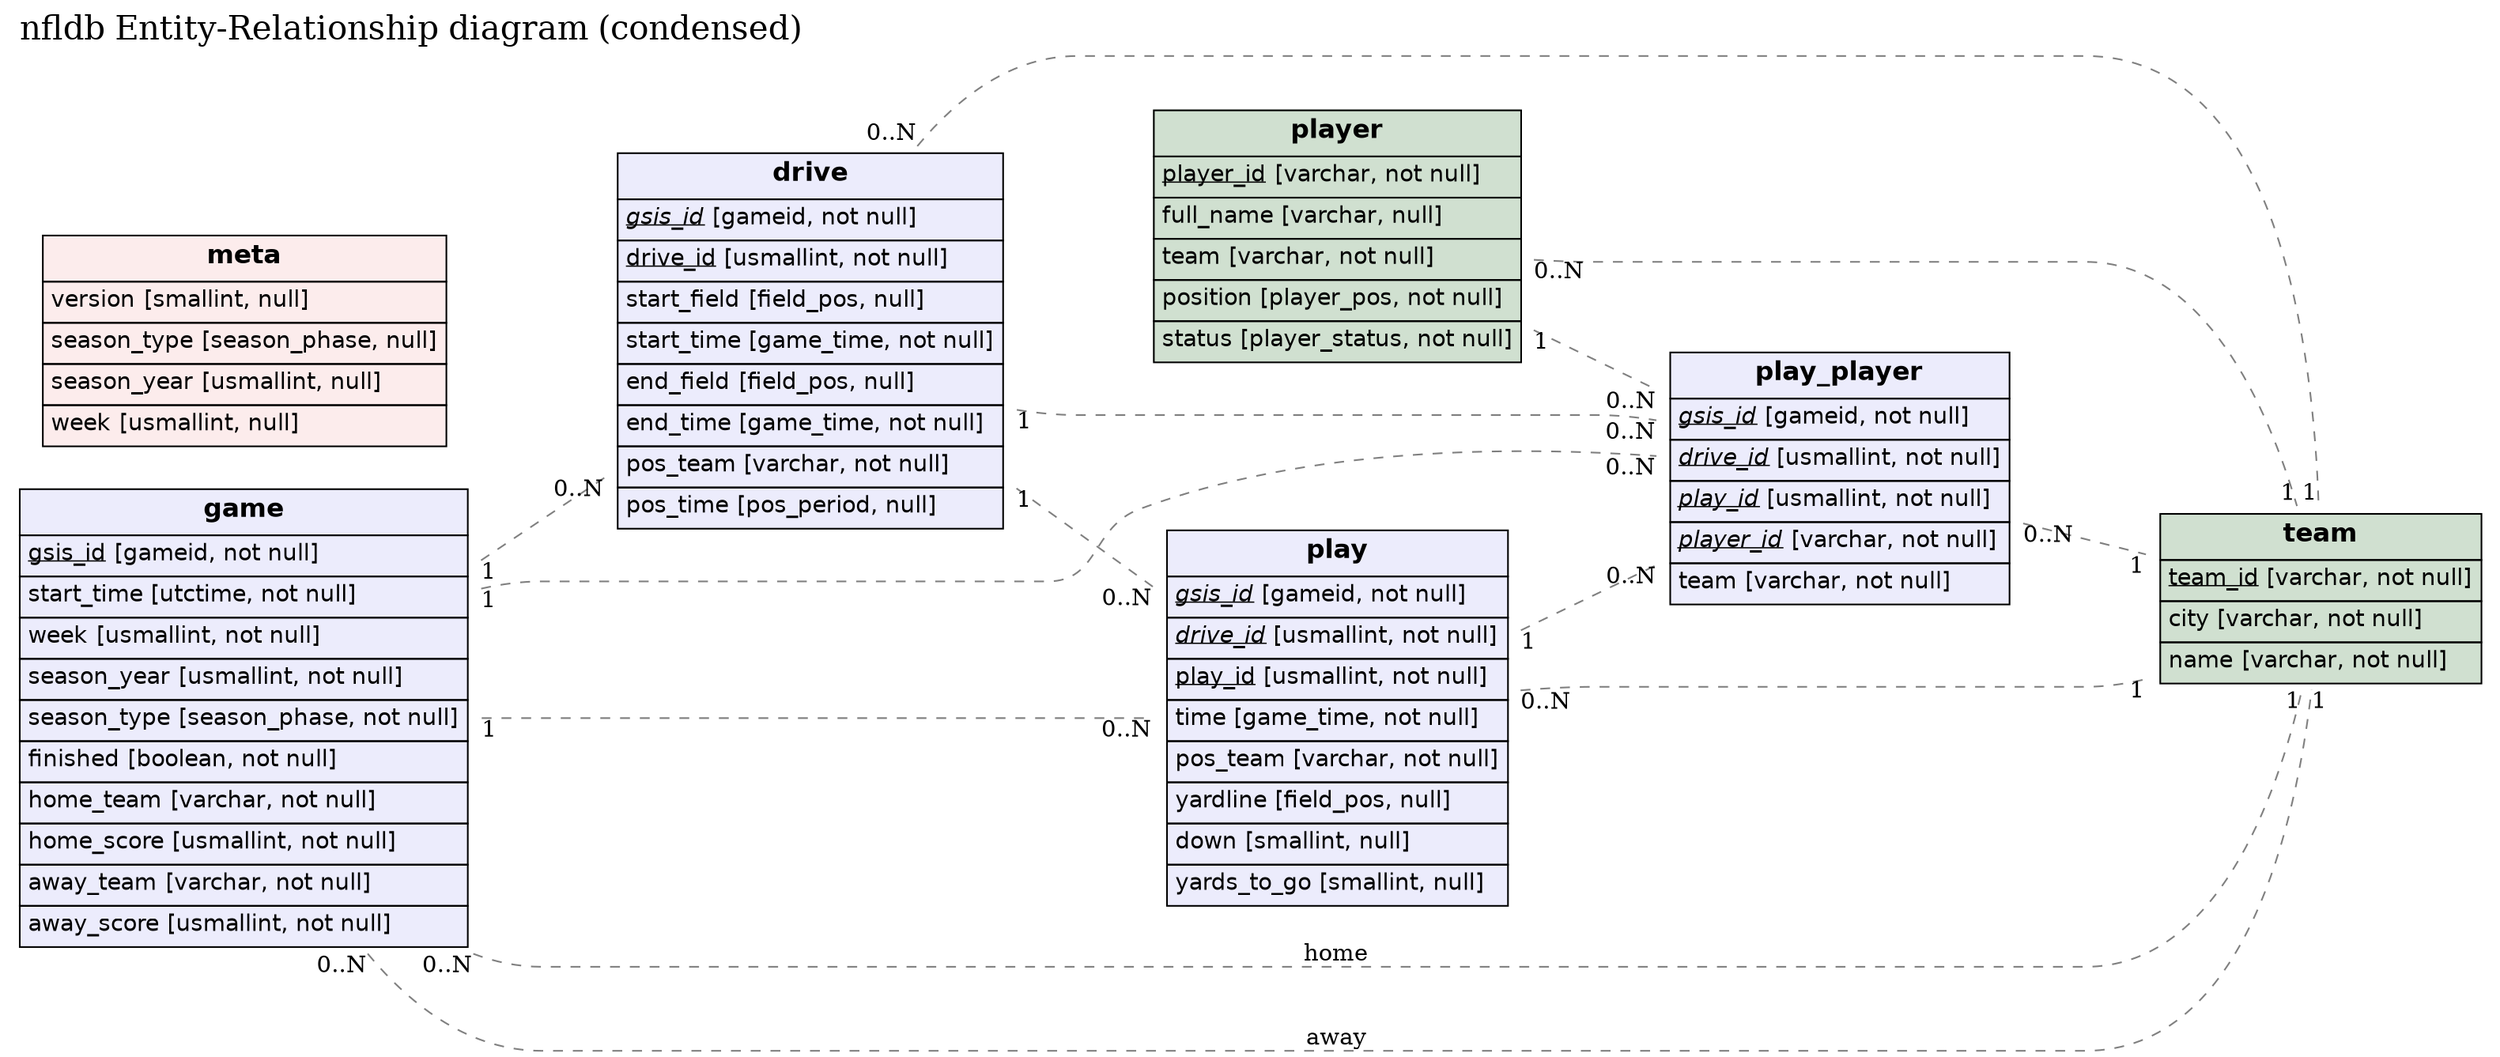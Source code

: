 graph {
	graph [label=<<FONT POINT-SIZE="20">nfldb Entity&#45;Relationship diagram (condensed)</FONT>>,
		labeljust=l,
		labelloc=t,
		rankdir=LR
	];
	node [label="\N",
		shape=plaintext
	];
	edge [color=gray50,
		minlen=2,
		style=dashed
	];
	player	 [label=<<FONT FACE="Helvetica"><TABLE BGCOLOR="#d0e0d0" BORDER="0" CELLBORDER="1" CELLPADDING="4" CELLSPACING="0"><TR><TD><B><FONT POINT-SIZE="16">player</FONT></B></TD></TR><TR><TD ALIGN="LEFT"><U><FONT>player_id</FONT></U><FONT> [varchar, not null]</FONT></TD></TR><TR><TD ALIGN="LEFT"><FONT>full_name</FONT><FONT> [varchar, null]</FONT></TD></TR><TR><TD ALIGN="LEFT"><FONT>team</FONT><FONT> [varchar, not null]</FONT></TD></TR><TR><TD ALIGN="LEFT"><FONT>position</FONT><FONT> [player_pos, not null]</FONT></TD></TR><TR><TD ALIGN="LEFT"><FONT>status</FONT><FONT> [player_status, not null]</FONT></TD></TR></TABLE></FONT>>];
	team	 [label=<<FONT FACE="Helvetica"><TABLE BGCOLOR="#d0e0d0" BORDER="0" CELLBORDER="1" CELLPADDING="4" CELLSPACING="0"><TR><TD><B><FONT POINT-SIZE="16">team</FONT></B></TD></TR><TR><TD ALIGN="LEFT"><U><FONT>team_id</FONT></U><FONT> [varchar, not null]</FONT></TD></TR><TR><TD ALIGN="LEFT"><FONT>city</FONT><FONT> [varchar, not null]</FONT></TD></TR><TR><TD ALIGN="LEFT"><FONT>name</FONT><FONT> [varchar, not null]</FONT></TD></TR></TABLE></FONT>>];
	player -- team	 [headlabel=<<FONT>1</FONT>>,
		taillabel=<<FONT>0..N</FONT>>];
	play_player	 [label=<<FONT FACE="Helvetica"><TABLE BGCOLOR="#ececfc" BORDER="0" CELLBORDER="1" CELLPADDING="4" CELLSPACING="0"><TR><TD><B><FONT POINT-SIZE="16">play_player</FONT></B></TD></TR><TR><TD ALIGN="LEFT"><I><U><FONT>gsis_id</FONT></U></I><FONT> [gameid, not null]</FONT></TD></TR><TR><TD ALIGN="LEFT"><I><U><FONT>drive_id</FONT></U></I><FONT> [usmallint, not null]</FONT></TD></TR><TR><TD ALIGN="LEFT"><I><U><FONT>play_id</FONT></U></I><FONT> [usmallint, not null]</FONT></TD></TR><TR><TD ALIGN="LEFT"><I><U><FONT>player_id</FONT></U></I><FONT> [varchar, not null]</FONT></TD></TR><TR><TD ALIGN="LEFT"><FONT>team</FONT><FONT> [varchar, not null]</FONT></TD></TR></TABLE></FONT>>];
	player -- play_player	 [headlabel=<<FONT>0..N</FONT>>,
		taillabel=<<FONT>1</FONT>>];
	game	 [label=<<FONT FACE="Helvetica"><TABLE BGCOLOR="#ececfc" BORDER="0" CELLBORDER="1" CELLPADDING="4" CELLSPACING="0"><TR><TD><B><FONT POINT-SIZE="16">game</FONT></B></TD></TR><TR><TD ALIGN="LEFT"><U><FONT>gsis_id</FONT></U><FONT> [gameid, not null]</FONT></TD></TR><TR><TD ALIGN="LEFT"><FONT>start_time</FONT><FONT> [utctime, not null]</FONT></TD></TR><TR><TD ALIGN="LEFT"><FONT>week</FONT><FONT> [usmallint, not null]</FONT></TD></TR><TR><TD ALIGN="LEFT"><FONT>season_year</FONT><FONT> [usmallint, not null]</FONT></TD></TR><TR><TD ALIGN="LEFT"><FONT>season_type</FONT><FONT> [season_phase, not null]</FONT></TD></TR><TR><TD ALIGN="LEFT"><FONT>finished</FONT><FONT> [boolean, not null]</FONT></TD></TR><TR><TD ALIGN="LEFT"><FONT>home_team</FONT><FONT> [varchar, not null]</FONT></TD></TR><TR><TD ALIGN="LEFT"><FONT>home_score</FONT><FONT> [usmallint, not null]</FONT></TD></TR><TR><TD ALIGN="LEFT"><FONT>away_team</FONT><FONT> [varchar, not null]</FONT></TD></TR><TR><TD ALIGN="LEFT"><FONT>away_score</FONT><FONT> [usmallint, not null]</FONT></TD></TR></TABLE></FONT>>];
	game -- team	 [headlabel=<<FONT>1</FONT>>,
		label=<<FONT> home </FONT>>,
		taillabel=<<FONT>0..N</FONT>>];
	game -- team	 [headlabel=<<FONT>1</FONT>>,
		label=<<FONT> away </FONT>>,
		taillabel=<<FONT>0..N</FONT>>];
	drive	 [label=<<FONT FACE="Helvetica"><TABLE BGCOLOR="#ececfc" BORDER="0" CELLBORDER="1" CELLPADDING="4" CELLSPACING="0"><TR><TD><B><FONT POINT-SIZE="16">drive</FONT></B></TD></TR><TR><TD ALIGN="LEFT"><I><U><FONT>gsis_id</FONT></U></I><FONT> [gameid, not null]</FONT></TD></TR><TR><TD ALIGN="LEFT"><U><FONT>drive_id</FONT></U><FONT> [usmallint, not null]</FONT></TD></TR><TR><TD ALIGN="LEFT"><FONT>start_field</FONT><FONT> [field_pos, null]</FONT></TD></TR><TR><TD ALIGN="LEFT"><FONT>start_time</FONT><FONT> [game_time, not null]</FONT></TD></TR><TR><TD ALIGN="LEFT"><FONT>end_field</FONT><FONT> [field_pos, null]</FONT></TD></TR><TR><TD ALIGN="LEFT"><FONT>end_time</FONT><FONT> [game_time, not null]</FONT></TD></TR><TR><TD ALIGN="LEFT"><FONT>pos_team</FONT><FONT> [varchar, not null]</FONT></TD></TR><TR><TD ALIGN="LEFT"><FONT>pos_time</FONT><FONT> [pos_period, null]</FONT></TD></TR></TABLE></FONT>>];
	game -- drive	 [headlabel=<<FONT>0..N</FONT>>,
		taillabel=<<FONT>1</FONT>>];
	play	 [label=<<FONT FACE="Helvetica"><TABLE BGCOLOR="#ececfc" BORDER="0" CELLBORDER="1" CELLPADDING="4" CELLSPACING="0"><TR><TD><B><FONT POINT-SIZE="16">play</FONT></B></TD></TR><TR><TD ALIGN="LEFT"><I><U><FONT>gsis_id</FONT></U></I><FONT> [gameid, not null]</FONT></TD></TR><TR><TD ALIGN="LEFT"><I><U><FONT>drive_id</FONT></U></I><FONT> [usmallint, not null]</FONT></TD></TR><TR><TD ALIGN="LEFT"><U><FONT>play_id</FONT></U><FONT> [usmallint, not null]</FONT></TD></TR><TR><TD ALIGN="LEFT"><FONT>time</FONT><FONT> [game_time, not null]</FONT></TD></TR><TR><TD ALIGN="LEFT"><FONT>pos_team</FONT><FONT> [varchar, not null]</FONT></TD></TR><TR><TD ALIGN="LEFT"><FONT>yardline</FONT><FONT> [field_pos, null]</FONT></TD></TR><TR><TD ALIGN="LEFT"><FONT>down</FONT><FONT> [smallint, null]</FONT></TD></TR><TR><TD ALIGN="LEFT"><FONT>yards_to_go</FONT><FONT> [smallint, null]</FONT></TD></TR></TABLE></FONT>>];
	game -- play	 [headlabel=<<FONT>0..N</FONT>>,
		taillabel=<<FONT>1</FONT>>];
	game -- play_player	 [headlabel=<<FONT>0..N</FONT>>,
		taillabel=<<FONT>1</FONT>>];
	drive -- team	 [headlabel=<<FONT>1</FONT>>,
		taillabel=<<FONT>0..N</FONT>>];
	drive -- play	 [headlabel=<<FONT>0..N</FONT>>,
		taillabel=<<FONT>1</FONT>>];
	drive -- play_player	 [headlabel=<<FONT>0..N</FONT>>,
		taillabel=<<FONT>1</FONT>>];
	play -- team	 [headlabel=<<FONT>1</FONT>>,
		taillabel=<<FONT>0..N</FONT>>];
	play -- play_player	 [headlabel=<<FONT>0..N</FONT>>,
		taillabel=<<FONT>1</FONT>>];
	play_player -- team	 [headlabel=<<FONT>1</FONT>>,
		taillabel=<<FONT>0..N</FONT>>];
	meta	 [label=<<FONT FACE="Helvetica"><TABLE BGCOLOR="#fcecec" BORDER="0" CELLBORDER="1" CELLPADDING="4" CELLSPACING="0"><TR><TD><B><FONT POINT-SIZE="16">meta</FONT></B></TD></TR><TR><TD ALIGN="LEFT"><FONT>version</FONT><FONT> [smallint, null]</FONT></TD></TR><TR><TD ALIGN="LEFT"><FONT>season_type</FONT><FONT> [season_phase, null]</FONT></TD></TR><TR><TD ALIGN="LEFT"><FONT>season_year</FONT><FONT> [usmallint, null]</FONT></TD></TR><TR><TD ALIGN="LEFT"><FONT>week</FONT><FONT> [usmallint, null]</FONT></TD></TR></TABLE></FONT>>];
}

